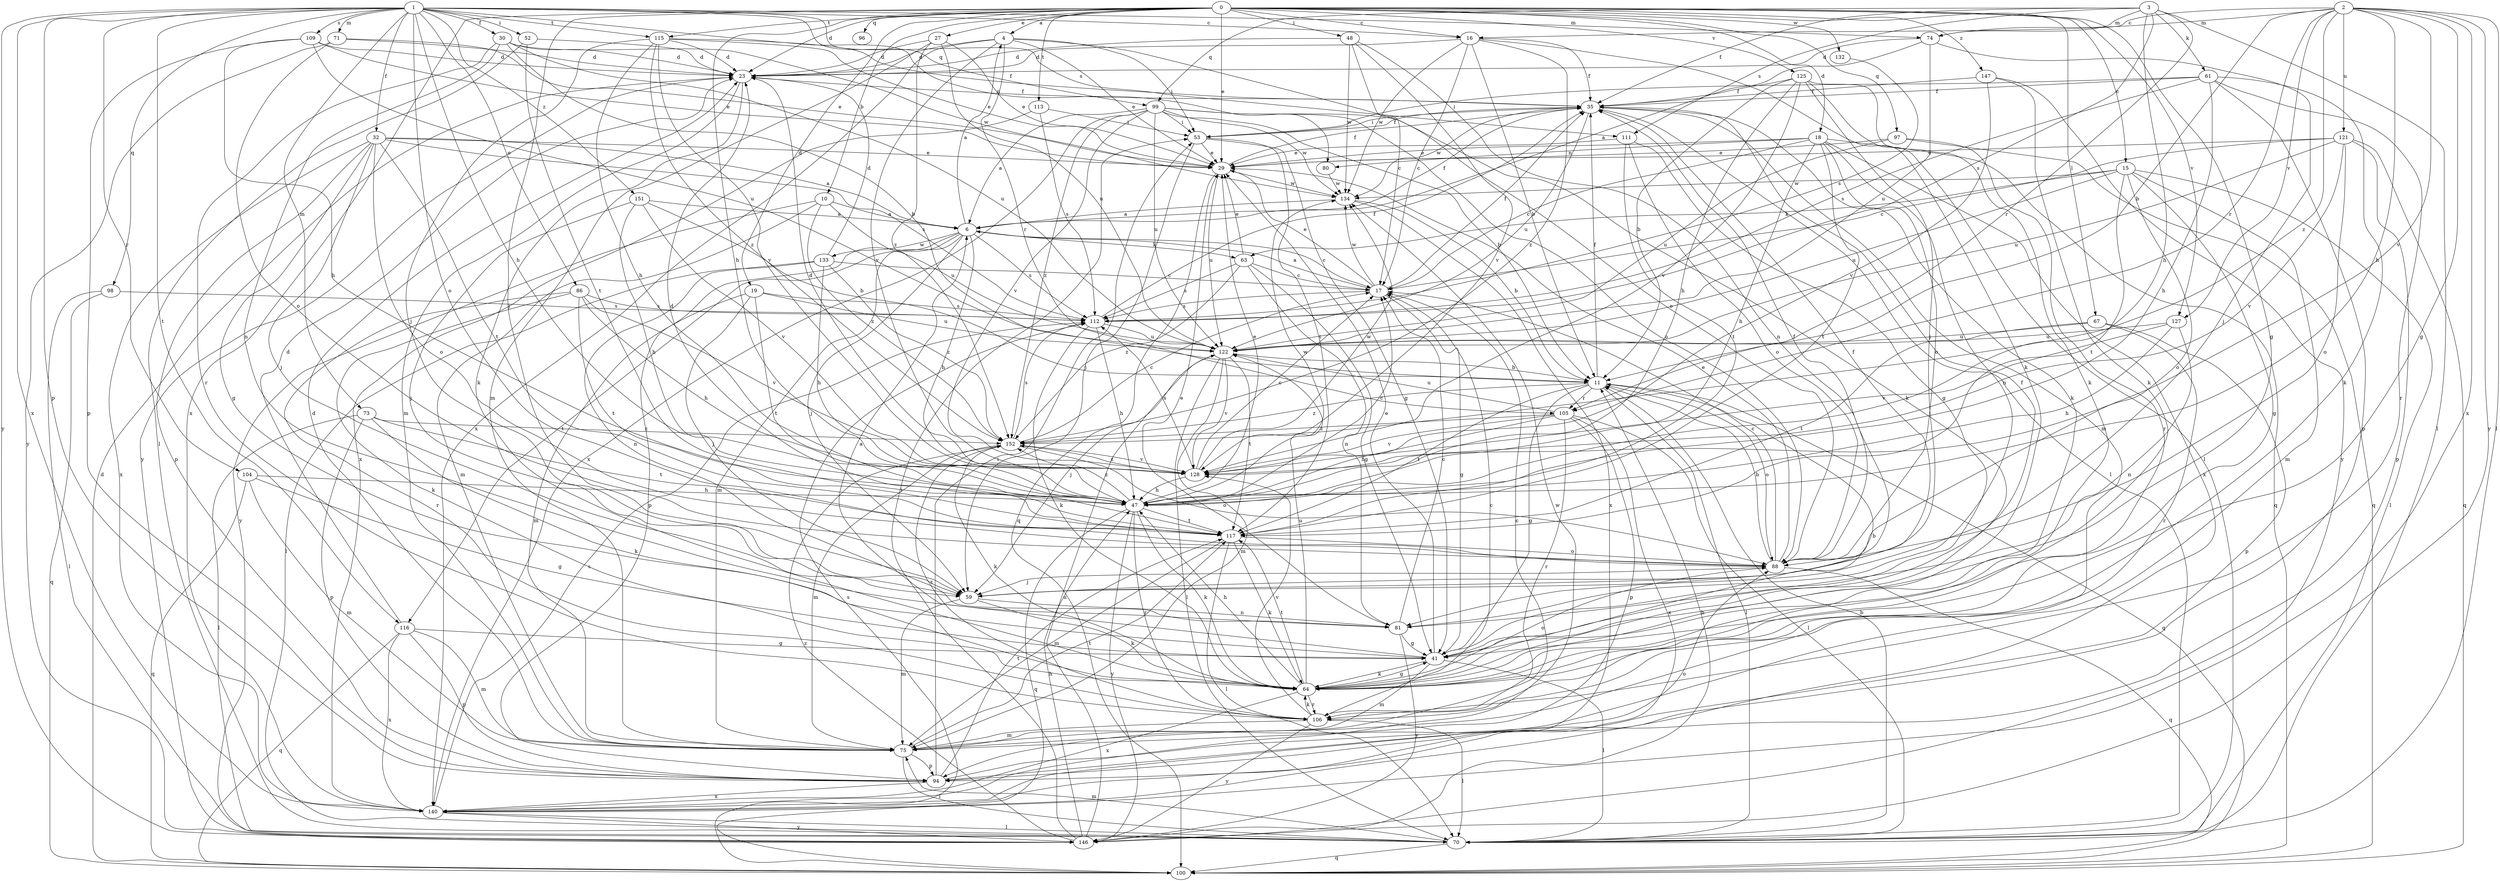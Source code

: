 strict digraph  {
0;
1;
2;
3;
4;
6;
10;
11;
15;
16;
17;
18;
19;
23;
27;
29;
30;
32;
35;
41;
47;
48;
52;
53;
59;
61;
63;
64;
67;
70;
71;
73;
74;
75;
80;
81;
86;
88;
94;
96;
97;
98;
99;
100;
104;
105;
106;
109;
111;
112;
113;
115;
116;
117;
121;
122;
125;
127;
128;
132;
133;
134;
140;
146;
147;
151;
152;
0 -> 4  [label=a];
0 -> 10  [label=b];
0 -> 15  [label=c];
0 -> 16  [label=c];
0 -> 18  [label=d];
0 -> 19  [label=d];
0 -> 23  [label=d];
0 -> 27  [label=e];
0 -> 29  [label=e];
0 -> 41  [label=g];
0 -> 47  [label=h];
0 -> 48  [label=i];
0 -> 59  [label=j];
0 -> 67  [label=l];
0 -> 96  [label=q];
0 -> 97  [label=q];
0 -> 113  [label=t];
0 -> 115  [label=t];
0 -> 125  [label=v];
0 -> 127  [label=v];
0 -> 132  [label=w];
0 -> 140  [label=x];
0 -> 147  [label=z];
1 -> 16  [label=c];
1 -> 30  [label=f];
1 -> 32  [label=f];
1 -> 47  [label=h];
1 -> 52  [label=i];
1 -> 71  [label=m];
1 -> 73  [label=m];
1 -> 74  [label=m];
1 -> 80  [label=n];
1 -> 86  [label=o];
1 -> 88  [label=o];
1 -> 94  [label=p];
1 -> 98  [label=q];
1 -> 99  [label=q];
1 -> 104  [label=r];
1 -> 109  [label=s];
1 -> 111  [label=s];
1 -> 115  [label=t];
1 -> 116  [label=t];
1 -> 140  [label=x];
1 -> 146  [label=y];
1 -> 151  [label=z];
2 -> 11  [label=b];
2 -> 16  [label=c];
2 -> 41  [label=g];
2 -> 47  [label=h];
2 -> 70  [label=l];
2 -> 74  [label=m];
2 -> 105  [label=r];
2 -> 121  [label=u];
2 -> 127  [label=v];
2 -> 128  [label=v];
2 -> 140  [label=x];
2 -> 146  [label=y];
2 -> 152  [label=z];
3 -> 35  [label=f];
3 -> 47  [label=h];
3 -> 61  [label=k];
3 -> 70  [label=l];
3 -> 74  [label=m];
3 -> 99  [label=q];
3 -> 105  [label=r];
3 -> 111  [label=s];
3 -> 112  [label=s];
4 -> 23  [label=d];
4 -> 29  [label=e];
4 -> 53  [label=i];
4 -> 88  [label=o];
4 -> 105  [label=r];
4 -> 128  [label=v];
4 -> 140  [label=x];
6 -> 4  [label=a];
6 -> 17  [label=c];
6 -> 35  [label=f];
6 -> 47  [label=h];
6 -> 59  [label=j];
6 -> 63  [label=k];
6 -> 75  [label=m];
6 -> 94  [label=p];
6 -> 112  [label=s];
6 -> 116  [label=t];
6 -> 133  [label=w];
10 -> 6  [label=a];
10 -> 75  [label=m];
10 -> 122  [label=u];
10 -> 146  [label=y];
10 -> 152  [label=z];
11 -> 35  [label=f];
11 -> 41  [label=g];
11 -> 70  [label=l];
11 -> 88  [label=o];
11 -> 100  [label=q];
11 -> 105  [label=r];
11 -> 117  [label=t];
11 -> 152  [label=z];
15 -> 41  [label=g];
15 -> 63  [label=k];
15 -> 70  [label=l];
15 -> 75  [label=m];
15 -> 88  [label=o];
15 -> 117  [label=t];
15 -> 122  [label=u];
15 -> 134  [label=w];
16 -> 11  [label=b];
16 -> 17  [label=c];
16 -> 23  [label=d];
16 -> 35  [label=f];
16 -> 64  [label=k];
16 -> 134  [label=w];
16 -> 152  [label=z];
17 -> 6  [label=a];
17 -> 29  [label=e];
17 -> 35  [label=f];
17 -> 41  [label=g];
17 -> 112  [label=s];
17 -> 134  [label=w];
18 -> 17  [label=c];
18 -> 29  [label=e];
18 -> 47  [label=h];
18 -> 80  [label=n];
18 -> 81  [label=n];
18 -> 88  [label=o];
18 -> 100  [label=q];
18 -> 117  [label=t];
18 -> 140  [label=x];
19 -> 59  [label=j];
19 -> 75  [label=m];
19 -> 112  [label=s];
19 -> 117  [label=t];
19 -> 122  [label=u];
23 -> 35  [label=f];
23 -> 64  [label=k];
23 -> 75  [label=m];
23 -> 146  [label=y];
27 -> 23  [label=d];
27 -> 29  [label=e];
27 -> 75  [label=m];
27 -> 122  [label=u];
27 -> 152  [label=z];
29 -> 35  [label=f];
29 -> 100  [label=q];
29 -> 122  [label=u];
29 -> 134  [label=w];
30 -> 11  [label=b];
30 -> 23  [label=d];
30 -> 81  [label=n];
30 -> 106  [label=r];
30 -> 122  [label=u];
30 -> 134  [label=w];
32 -> 6  [label=a];
32 -> 29  [label=e];
32 -> 41  [label=g];
32 -> 59  [label=j];
32 -> 88  [label=o];
32 -> 94  [label=p];
32 -> 112  [label=s];
32 -> 117  [label=t];
32 -> 140  [label=x];
35 -> 53  [label=i];
35 -> 64  [label=k];
35 -> 70  [label=l];
35 -> 75  [label=m];
35 -> 122  [label=u];
35 -> 134  [label=w];
41 -> 6  [label=a];
41 -> 29  [label=e];
41 -> 35  [label=f];
41 -> 64  [label=k];
41 -> 70  [label=l];
41 -> 75  [label=m];
47 -> 17  [label=c];
47 -> 29  [label=e];
47 -> 64  [label=k];
47 -> 100  [label=q];
47 -> 106  [label=r];
47 -> 117  [label=t];
47 -> 134  [label=w];
47 -> 146  [label=y];
47 -> 152  [label=z];
48 -> 17  [label=c];
48 -> 23  [label=d];
48 -> 81  [label=n];
48 -> 128  [label=v];
48 -> 134  [label=w];
52 -> 23  [label=d];
52 -> 70  [label=l];
52 -> 117  [label=t];
53 -> 29  [label=e];
53 -> 35  [label=f];
53 -> 41  [label=g];
53 -> 59  [label=j];
53 -> 117  [label=t];
59 -> 35  [label=f];
59 -> 64  [label=k];
59 -> 75  [label=m];
59 -> 81  [label=n];
61 -> 35  [label=f];
61 -> 47  [label=h];
61 -> 53  [label=i];
61 -> 64  [label=k];
61 -> 94  [label=p];
61 -> 106  [label=r];
61 -> 112  [label=s];
63 -> 17  [label=c];
63 -> 29  [label=e];
63 -> 41  [label=g];
63 -> 81  [label=n];
63 -> 112  [label=s];
63 -> 152  [label=z];
64 -> 11  [label=b];
64 -> 41  [label=g];
64 -> 47  [label=h];
64 -> 88  [label=o];
64 -> 106  [label=r];
64 -> 117  [label=t];
64 -> 122  [label=u];
64 -> 140  [label=x];
67 -> 94  [label=p];
67 -> 106  [label=r];
67 -> 117  [label=t];
67 -> 122  [label=u];
70 -> 11  [label=b];
70 -> 75  [label=m];
70 -> 100  [label=q];
71 -> 23  [label=d];
71 -> 29  [label=e];
71 -> 88  [label=o];
71 -> 146  [label=y];
73 -> 64  [label=k];
73 -> 70  [label=l];
73 -> 94  [label=p];
73 -> 117  [label=t];
73 -> 152  [label=z];
74 -> 6  [label=a];
74 -> 23  [label=d];
74 -> 59  [label=j];
74 -> 122  [label=u];
75 -> 17  [label=c];
75 -> 23  [label=d];
75 -> 70  [label=l];
75 -> 94  [label=p];
75 -> 117  [label=t];
80 -> 134  [label=w];
81 -> 17  [label=c];
81 -> 29  [label=e];
81 -> 41  [label=g];
81 -> 146  [label=y];
86 -> 47  [label=h];
86 -> 64  [label=k];
86 -> 106  [label=r];
86 -> 112  [label=s];
86 -> 117  [label=t];
86 -> 128  [label=v];
88 -> 11  [label=b];
88 -> 17  [label=c];
88 -> 29  [label=e];
88 -> 35  [label=f];
88 -> 59  [label=j];
88 -> 100  [label=q];
94 -> 53  [label=i];
94 -> 88  [label=o];
94 -> 117  [label=t];
94 -> 140  [label=x];
97 -> 29  [label=e];
97 -> 100  [label=q];
97 -> 106  [label=r];
97 -> 122  [label=u];
98 -> 70  [label=l];
98 -> 100  [label=q];
98 -> 112  [label=s];
99 -> 6  [label=a];
99 -> 11  [label=b];
99 -> 53  [label=i];
99 -> 64  [label=k];
99 -> 88  [label=o];
99 -> 122  [label=u];
99 -> 128  [label=v];
99 -> 134  [label=w];
99 -> 140  [label=x];
99 -> 152  [label=z];
100 -> 23  [label=d];
100 -> 112  [label=s];
104 -> 41  [label=g];
104 -> 47  [label=h];
104 -> 75  [label=m];
104 -> 100  [label=q];
105 -> 47  [label=h];
105 -> 70  [label=l];
105 -> 94  [label=p];
105 -> 106  [label=r];
105 -> 122  [label=u];
105 -> 128  [label=v];
105 -> 140  [label=x];
105 -> 152  [label=z];
106 -> 17  [label=c];
106 -> 64  [label=k];
106 -> 70  [label=l];
106 -> 75  [label=m];
106 -> 128  [label=v];
106 -> 146  [label=y];
106 -> 152  [label=z];
109 -> 23  [label=d];
109 -> 29  [label=e];
109 -> 47  [label=h];
109 -> 94  [label=p];
109 -> 122  [label=u];
111 -> 29  [label=e];
111 -> 41  [label=g];
111 -> 88  [label=o];
111 -> 117  [label=t];
112 -> 35  [label=f];
112 -> 47  [label=h];
112 -> 64  [label=k];
112 -> 122  [label=u];
113 -> 53  [label=i];
113 -> 112  [label=s];
113 -> 140  [label=x];
115 -> 23  [label=d];
115 -> 29  [label=e];
115 -> 35  [label=f];
115 -> 47  [label=h];
115 -> 59  [label=j];
115 -> 128  [label=v];
115 -> 152  [label=z];
116 -> 23  [label=d];
116 -> 41  [label=g];
116 -> 75  [label=m];
116 -> 94  [label=p];
116 -> 100  [label=q];
116 -> 140  [label=x];
117 -> 23  [label=d];
117 -> 64  [label=k];
117 -> 70  [label=l];
117 -> 75  [label=m];
117 -> 88  [label=o];
121 -> 17  [label=c];
121 -> 29  [label=e];
121 -> 88  [label=o];
121 -> 94  [label=p];
121 -> 100  [label=q];
121 -> 122  [label=u];
121 -> 128  [label=v];
122 -> 11  [label=b];
122 -> 59  [label=j];
122 -> 70  [label=l];
122 -> 75  [label=m];
122 -> 117  [label=t];
122 -> 128  [label=v];
125 -> 11  [label=b];
125 -> 35  [label=f];
125 -> 47  [label=h];
125 -> 59  [label=j];
125 -> 64  [label=k];
125 -> 70  [label=l];
125 -> 128  [label=v];
127 -> 47  [label=h];
127 -> 81  [label=n];
127 -> 122  [label=u];
127 -> 128  [label=v];
128 -> 17  [label=c];
128 -> 23  [label=d];
128 -> 47  [label=h];
128 -> 112  [label=s];
128 -> 134  [label=w];
128 -> 152  [label=z];
132 -> 112  [label=s];
133 -> 17  [label=c];
133 -> 23  [label=d];
133 -> 47  [label=h];
133 -> 70  [label=l];
133 -> 81  [label=n];
133 -> 152  [label=z];
134 -> 6  [label=a];
134 -> 11  [label=b];
134 -> 140  [label=x];
140 -> 70  [label=l];
140 -> 112  [label=s];
140 -> 134  [label=w];
140 -> 146  [label=y];
146 -> 11  [label=b];
146 -> 47  [label=h];
146 -> 53  [label=i];
146 -> 122  [label=u];
146 -> 152  [label=z];
147 -> 35  [label=f];
147 -> 64  [label=k];
147 -> 128  [label=v];
147 -> 146  [label=y];
151 -> 6  [label=a];
151 -> 11  [label=b];
151 -> 47  [label=h];
151 -> 59  [label=j];
151 -> 128  [label=v];
152 -> 17  [label=c];
152 -> 64  [label=k];
152 -> 75  [label=m];
152 -> 88  [label=o];
152 -> 112  [label=s];
152 -> 128  [label=v];
}
